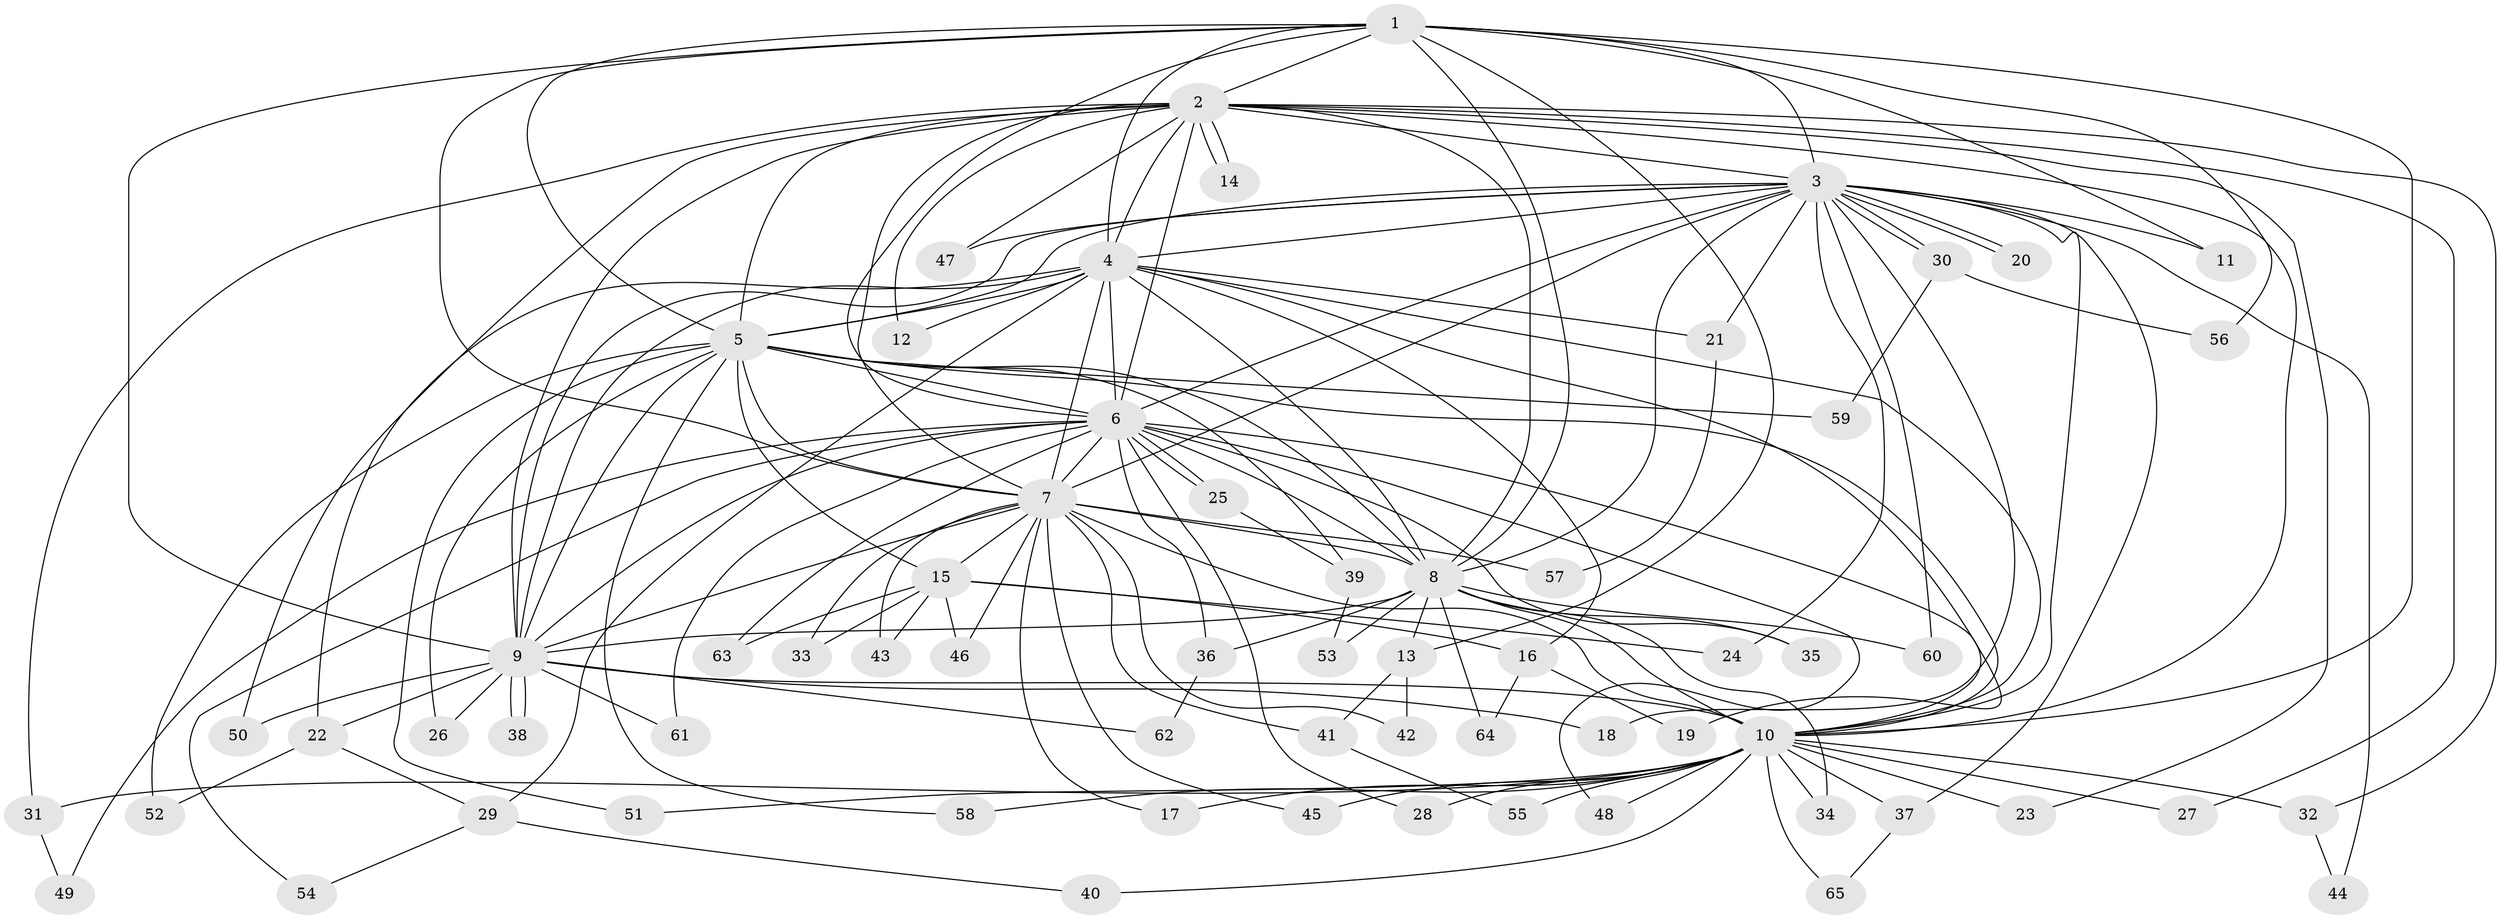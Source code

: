 // Generated by graph-tools (version 1.1) at 2025/14/03/09/25 04:14:11]
// undirected, 65 vertices, 155 edges
graph export_dot {
graph [start="1"]
  node [color=gray90,style=filled];
  1;
  2;
  3;
  4;
  5;
  6;
  7;
  8;
  9;
  10;
  11;
  12;
  13;
  14;
  15;
  16;
  17;
  18;
  19;
  20;
  21;
  22;
  23;
  24;
  25;
  26;
  27;
  28;
  29;
  30;
  31;
  32;
  33;
  34;
  35;
  36;
  37;
  38;
  39;
  40;
  41;
  42;
  43;
  44;
  45;
  46;
  47;
  48;
  49;
  50;
  51;
  52;
  53;
  54;
  55;
  56;
  57;
  58;
  59;
  60;
  61;
  62;
  63;
  64;
  65;
  1 -- 2;
  1 -- 3;
  1 -- 4;
  1 -- 5;
  1 -- 6;
  1 -- 7;
  1 -- 8;
  1 -- 9;
  1 -- 10;
  1 -- 11;
  1 -- 13;
  1 -- 56;
  2 -- 3;
  2 -- 4;
  2 -- 5;
  2 -- 6;
  2 -- 7;
  2 -- 8;
  2 -- 9;
  2 -- 10;
  2 -- 12;
  2 -- 14;
  2 -- 14;
  2 -- 23;
  2 -- 27;
  2 -- 31;
  2 -- 32;
  2 -- 47;
  2 -- 50;
  3 -- 4;
  3 -- 5;
  3 -- 6;
  3 -- 7;
  3 -- 8;
  3 -- 9;
  3 -- 10;
  3 -- 11;
  3 -- 18;
  3 -- 20;
  3 -- 20;
  3 -- 21;
  3 -- 24;
  3 -- 30;
  3 -- 30;
  3 -- 37;
  3 -- 44;
  3 -- 47;
  3 -- 60;
  4 -- 5;
  4 -- 6;
  4 -- 7;
  4 -- 8;
  4 -- 9;
  4 -- 10;
  4 -- 12;
  4 -- 16;
  4 -- 19;
  4 -- 21;
  4 -- 22;
  4 -- 29;
  5 -- 6;
  5 -- 7;
  5 -- 8;
  5 -- 9;
  5 -- 10;
  5 -- 15;
  5 -- 26;
  5 -- 39;
  5 -- 51;
  5 -- 52;
  5 -- 58;
  5 -- 59;
  6 -- 7;
  6 -- 8;
  6 -- 9;
  6 -- 10;
  6 -- 25;
  6 -- 25;
  6 -- 28;
  6 -- 35;
  6 -- 36;
  6 -- 48;
  6 -- 49;
  6 -- 54;
  6 -- 61;
  6 -- 63;
  7 -- 8;
  7 -- 9;
  7 -- 10;
  7 -- 15;
  7 -- 17;
  7 -- 33;
  7 -- 41;
  7 -- 42;
  7 -- 43;
  7 -- 45;
  7 -- 46;
  7 -- 57;
  8 -- 9;
  8 -- 10;
  8 -- 13;
  8 -- 34;
  8 -- 35;
  8 -- 36;
  8 -- 53;
  8 -- 60;
  8 -- 64;
  9 -- 10;
  9 -- 18;
  9 -- 22;
  9 -- 26;
  9 -- 38;
  9 -- 38;
  9 -- 50;
  9 -- 61;
  9 -- 62;
  10 -- 17;
  10 -- 23;
  10 -- 27;
  10 -- 28;
  10 -- 31;
  10 -- 32;
  10 -- 34;
  10 -- 37;
  10 -- 40;
  10 -- 45;
  10 -- 48;
  10 -- 51;
  10 -- 55;
  10 -- 58;
  10 -- 65;
  13 -- 41;
  13 -- 42;
  15 -- 16;
  15 -- 24;
  15 -- 33;
  15 -- 43;
  15 -- 46;
  15 -- 63;
  16 -- 19;
  16 -- 64;
  21 -- 57;
  22 -- 29;
  22 -- 52;
  25 -- 39;
  29 -- 40;
  29 -- 54;
  30 -- 56;
  30 -- 59;
  31 -- 49;
  32 -- 44;
  36 -- 62;
  37 -- 65;
  39 -- 53;
  41 -- 55;
}
